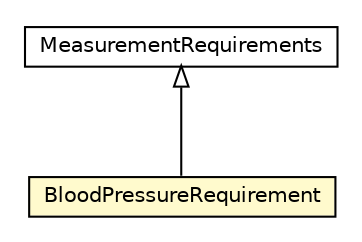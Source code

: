 #!/usr/local/bin/dot
#
# Class diagram 
# Generated by UMLGraph version 5.1 (http://www.umlgraph.org/)
#

digraph G {
	edge [fontname="Helvetica",fontsize=10,labelfontname="Helvetica",labelfontsize=10];
	node [fontname="Helvetica",fontsize=10,shape=plaintext];
	nodesep=0.25;
	ranksep=0.5;
	// org.universAAL.ontology.health.owl.BloodPressureRequirement
	c4687659 [label=<<table title="org.universAAL.ontology.health.owl.BloodPressureRequirement" border="0" cellborder="1" cellspacing="0" cellpadding="2" port="p" bgcolor="lemonChiffon" href="./BloodPressureRequirement.html">
		<tr><td><table border="0" cellspacing="0" cellpadding="1">
<tr><td align="center" balign="center"> BloodPressureRequirement </td></tr>
		</table></td></tr>
		</table>>, fontname="Helvetica", fontcolor="black", fontsize=10.0];
	// org.universAAL.ontology.health.owl.MeasurementRequirements
	c4687675 [label=<<table title="org.universAAL.ontology.health.owl.MeasurementRequirements" border="0" cellborder="1" cellspacing="0" cellpadding="2" port="p" href="./MeasurementRequirements.html">
		<tr><td><table border="0" cellspacing="0" cellpadding="1">
<tr><td align="center" balign="center"> MeasurementRequirements </td></tr>
		</table></td></tr>
		</table>>, fontname="Helvetica", fontcolor="black", fontsize=10.0];
	//org.universAAL.ontology.health.owl.BloodPressureRequirement extends org.universAAL.ontology.health.owl.MeasurementRequirements
	c4687675:p -> c4687659:p [dir=back,arrowtail=empty];
}

